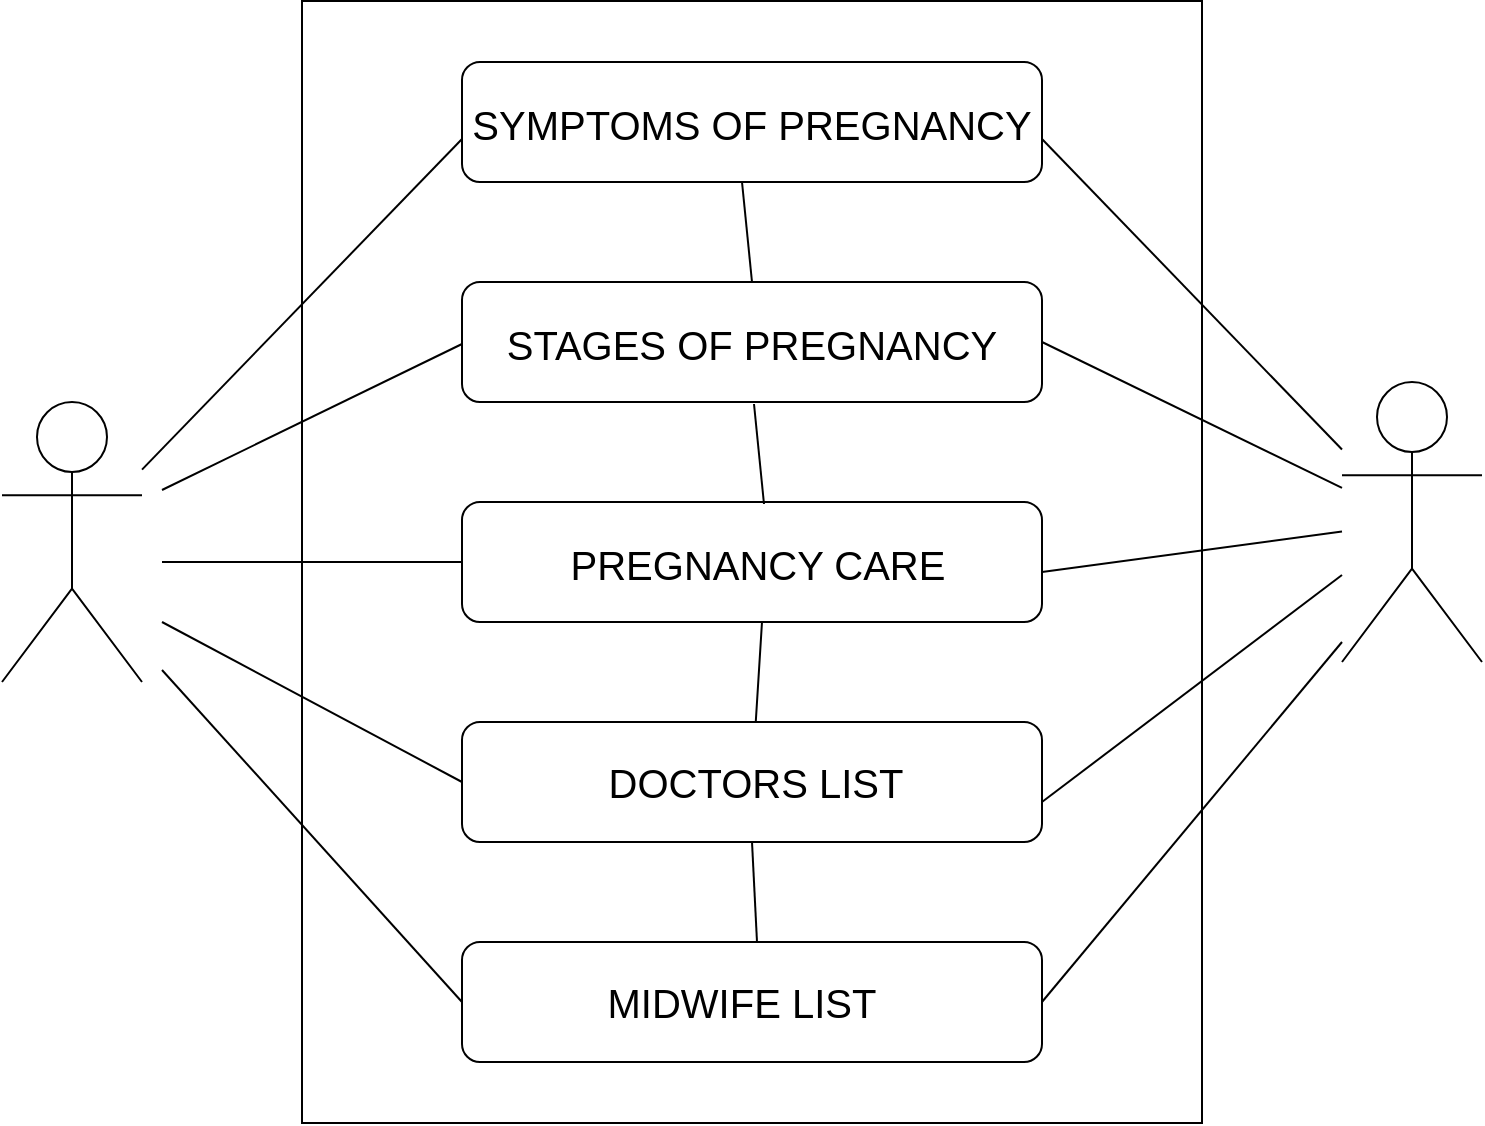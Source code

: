 <mxfile version="12.6.7" type="github"><diagram id="jgCi7Rsl06XAKl4pDm94" name="Page-1"><mxGraphModel dx="1038" dy="580" grid="1" gridSize="10" guides="1" tooltips="1" connect="1" arrows="1" fold="1" page="1" pageScale="1" pageWidth="850" pageHeight="1100" math="0" shadow="0"><root><mxCell id="0"/><mxCell id="1" parent="0"/><mxCell id="dk_FJfvhC-7s0d57e2fP-26" value="" style="rounded=0;whiteSpace=wrap;html=1;fontSize=20;" vertex="1" parent="1"><mxGeometry x="201" y="265.5" width="450" height="561" as="geometry"/></mxCell><mxCell id="dk_FJfvhC-7s0d57e2fP-1" value="" style="shape=umlActor;verticalLabelPosition=bottom;labelBackgroundColor=#ffffff;verticalAlign=top;html=1;outlineConnect=0;" vertex="1" parent="1"><mxGeometry x="51" y="466" width="70" height="140" as="geometry"/></mxCell><mxCell id="dk_FJfvhC-7s0d57e2fP-3" value="&lt;span style=&quot;color: rgba(0 , 0 , 0 , 0) ; font-family: monospace ; font-size: 0px&quot;&gt;%3CmxGraphModel%3E%3Croot%3E%3CmxCell%20id%3D%220%22%2F%3E%3CmxCell%20id%3D%221%22%20parent%3D%220%22%2F%3E%3CmxCell%20id%3D%222%22%20value%3D%22Actor%22%20style%3D%22shape%3DumlActor%3BverticalLabelPosition%3Dbottom%3BlabelBackgroundColor%3D%23ffffff%3BverticalAlign%3Dtop%3Bhtml%3D1%3BoutlineConnect%3D0%3B%22%20vertex%3D%221%22%20parent%3D%221%22%3E%3CmxGeometry%20x%3D%2230%22%20y%3D%22250%22%20width%3D%2270%22%20height%3D%22140%22%20as%3D%22geometry%22%2F%3E%3C%2FmxCell%3E%3C%2Froot%3E%3C%2FmxGraphModel%3E&lt;/span&gt;" style="text;html=1;align=center;verticalAlign=middle;resizable=0;points=[];autosize=1;" vertex="1" parent="1"><mxGeometry x="771" y="580" width="20" height="20" as="geometry"/></mxCell><mxCell id="dk_FJfvhC-7s0d57e2fP-6" value="" style="shape=umlActor;verticalLabelPosition=bottom;labelBackgroundColor=#ffffff;verticalAlign=top;html=1;outlineConnect=0;" vertex="1" parent="1"><mxGeometry x="721" y="456" width="70" height="140" as="geometry"/></mxCell><mxCell id="dk_FJfvhC-7s0d57e2fP-21" value="" style="group" vertex="1" connectable="0" parent="1"><mxGeometry x="281" y="296" width="290" height="60" as="geometry"/></mxCell><mxCell id="dk_FJfvhC-7s0d57e2fP-8" value="" style="rounded=1;whiteSpace=wrap;html=1;" vertex="1" parent="dk_FJfvhC-7s0d57e2fP-21"><mxGeometry width="290" height="60" as="geometry"/></mxCell><mxCell id="dk_FJfvhC-7s0d57e2fP-14" value="SYMPTOMS OF PREGNANCY" style="text;html=1;strokeColor=none;fillColor=none;align=center;verticalAlign=middle;whiteSpace=wrap;rounded=0;fontSize=20;" vertex="1" parent="dk_FJfvhC-7s0d57e2fP-21"><mxGeometry y="16" width="290" height="30" as="geometry"/></mxCell><mxCell id="dk_FJfvhC-7s0d57e2fP-22" value="" style="group" vertex="1" connectable="0" parent="1"><mxGeometry x="281" y="406" width="290" height="60" as="geometry"/></mxCell><mxCell id="dk_FJfvhC-7s0d57e2fP-9" value="" style="rounded=1;whiteSpace=wrap;html=1;" vertex="1" parent="dk_FJfvhC-7s0d57e2fP-22"><mxGeometry width="290" height="60" as="geometry"/></mxCell><mxCell id="dk_FJfvhC-7s0d57e2fP-16" value="STAGES OF PREGNANCY" style="text;html=1;strokeColor=none;fillColor=none;align=center;verticalAlign=middle;whiteSpace=wrap;rounded=0;fontSize=20;" vertex="1" parent="dk_FJfvhC-7s0d57e2fP-22"><mxGeometry y="16" width="290" height="30" as="geometry"/></mxCell><mxCell id="dk_FJfvhC-7s0d57e2fP-23" value="" style="group" vertex="1" connectable="0" parent="1"><mxGeometry x="281" y="516" width="290" height="60" as="geometry"/></mxCell><mxCell id="dk_FJfvhC-7s0d57e2fP-10" value="" style="rounded=1;whiteSpace=wrap;html=1;" vertex="1" parent="dk_FJfvhC-7s0d57e2fP-23"><mxGeometry width="290" height="60" as="geometry"/></mxCell><mxCell id="dk_FJfvhC-7s0d57e2fP-17" value="PREGNANCY CARE" style="text;html=1;strokeColor=none;fillColor=none;align=center;verticalAlign=middle;whiteSpace=wrap;rounded=0;fontSize=20;" vertex="1" parent="dk_FJfvhC-7s0d57e2fP-23"><mxGeometry x="48" y="13" width="200" height="35" as="geometry"/></mxCell><mxCell id="dk_FJfvhC-7s0d57e2fP-24" value="" style="group" vertex="1" connectable="0" parent="1"><mxGeometry x="281" y="626" width="290" height="60" as="geometry"/></mxCell><mxCell id="dk_FJfvhC-7s0d57e2fP-11" value="" style="rounded=1;whiteSpace=wrap;html=1;" vertex="1" parent="dk_FJfvhC-7s0d57e2fP-24"><mxGeometry width="290" height="60" as="geometry"/></mxCell><mxCell id="dk_FJfvhC-7s0d57e2fP-18" value="DOCTORS LIST" style="text;html=1;strokeColor=none;fillColor=none;align=center;verticalAlign=middle;whiteSpace=wrap;rounded=0;fontSize=20;" vertex="1" parent="dk_FJfvhC-7s0d57e2fP-24"><mxGeometry x="47" y="15" width="200" height="30" as="geometry"/></mxCell><mxCell id="dk_FJfvhC-7s0d57e2fP-25" value="" style="group" vertex="1" connectable="0" parent="1"><mxGeometry x="281" y="736" width="290" height="60" as="geometry"/></mxCell><mxCell id="dk_FJfvhC-7s0d57e2fP-12" value="" style="rounded=1;whiteSpace=wrap;html=1;" vertex="1" parent="dk_FJfvhC-7s0d57e2fP-25"><mxGeometry width="290" height="60" as="geometry"/></mxCell><mxCell id="dk_FJfvhC-7s0d57e2fP-19" value="MIDWIFE LIST" style="text;html=1;strokeColor=none;fillColor=none;align=center;verticalAlign=middle;whiteSpace=wrap;rounded=0;fontSize=20;" vertex="1" parent="dk_FJfvhC-7s0d57e2fP-25"><mxGeometry x="40" y="15" width="200" height="30" as="geometry"/></mxCell><mxCell id="dk_FJfvhC-7s0d57e2fP-28" value="" style="endArrow=none;html=1;fontSize=20;entryX=0;entryY=0.75;entryDx=0;entryDy=0;" edge="1" parent="1" source="dk_FJfvhC-7s0d57e2fP-1" target="dk_FJfvhC-7s0d57e2fP-14"><mxGeometry width="50" height="50" relative="1" as="geometry"><mxPoint x="131" y="496" as="sourcePoint"/><mxPoint x="181" y="446" as="targetPoint"/></mxGeometry></mxCell><mxCell id="dk_FJfvhC-7s0d57e2fP-29" value="" style="endArrow=none;html=1;fontSize=20;entryX=0;entryY=0.5;entryDx=0;entryDy=0;" edge="1" parent="1" target="dk_FJfvhC-7s0d57e2fP-16"><mxGeometry width="50" height="50" relative="1" as="geometry"><mxPoint x="131" y="510" as="sourcePoint"/><mxPoint x="181" y="460" as="targetPoint"/></mxGeometry></mxCell><mxCell id="dk_FJfvhC-7s0d57e2fP-31" value="" style="endArrow=none;html=1;fontSize=20;" edge="1" parent="1" target="dk_FJfvhC-7s0d57e2fP-10"><mxGeometry width="50" height="50" relative="1" as="geometry"><mxPoint x="131" y="546" as="sourcePoint"/><mxPoint x="221" y="396" as="targetPoint"/></mxGeometry></mxCell><mxCell id="dk_FJfvhC-7s0d57e2fP-33" value="" style="endArrow=none;html=1;fontSize=20;entryX=0;entryY=0.5;entryDx=0;entryDy=0;" edge="1" parent="1" target="dk_FJfvhC-7s0d57e2fP-11"><mxGeometry width="50" height="50" relative="1" as="geometry"><mxPoint x="131" y="576" as="sourcePoint"/><mxPoint x="281" y="503" as="targetPoint"/></mxGeometry></mxCell><mxCell id="dk_FJfvhC-7s0d57e2fP-34" value="" style="endArrow=none;html=1;fontSize=20;entryX=0;entryY=0.5;entryDx=0;entryDy=0;" edge="1" parent="1" target="dk_FJfvhC-7s0d57e2fP-12"><mxGeometry width="50" height="50" relative="1" as="geometry"><mxPoint x="131" y="600.004" as="sourcePoint"/><mxPoint x="281" y="441.49" as="targetPoint"/></mxGeometry></mxCell><mxCell id="dk_FJfvhC-7s0d57e2fP-35" value="" style="endArrow=none;html=1;fontSize=20;exitX=0.5;exitY=0;exitDx=0;exitDy=0;" edge="1" parent="1" source="dk_FJfvhC-7s0d57e2fP-9"><mxGeometry width="50" height="50" relative="1" as="geometry"><mxPoint x="371" y="406" as="sourcePoint"/><mxPoint x="421" y="356" as="targetPoint"/></mxGeometry></mxCell><mxCell id="dk_FJfvhC-7s0d57e2fP-37" value="" style="endArrow=none;html=1;fontSize=20;" edge="1" parent="1" source="dk_FJfvhC-7s0d57e2fP-11"><mxGeometry width="50" height="50" relative="1" as="geometry"><mxPoint x="427" y="630" as="sourcePoint"/><mxPoint x="431" y="576" as="targetPoint"/></mxGeometry></mxCell><mxCell id="dk_FJfvhC-7s0d57e2fP-38" value="" style="endArrow=none;html=1;fontSize=20;exitX=0.5;exitY=0;exitDx=0;exitDy=0;" edge="1" parent="1"><mxGeometry width="50" height="50" relative="1" as="geometry"><mxPoint x="432" y="517" as="sourcePoint"/><mxPoint x="427" y="467" as="targetPoint"/></mxGeometry></mxCell><mxCell id="dk_FJfvhC-7s0d57e2fP-36" value="" style="endArrow=none;html=1;fontSize=20;exitX=0.5;exitY=0;exitDx=0;exitDy=0;entryX=0.5;entryY=1;entryDx=0;entryDy=0;" edge="1" parent="1" target="dk_FJfvhC-7s0d57e2fP-11"><mxGeometry width="50" height="50" relative="1" as="geometry"><mxPoint x="428.5" y="736" as="sourcePoint"/><mxPoint x="423.5" y="686" as="targetPoint"/></mxGeometry></mxCell><mxCell id="dk_FJfvhC-7s0d57e2fP-39" value="" style="endArrow=none;html=1;fontSize=20;exitX=1;exitY=0.5;exitDx=0;exitDy=0;" edge="1" parent="1" source="dk_FJfvhC-7s0d57e2fP-12"><mxGeometry width="50" height="50" relative="1" as="geometry"><mxPoint x="671" y="636" as="sourcePoint"/><mxPoint x="721" y="586" as="targetPoint"/></mxGeometry></mxCell><mxCell id="dk_FJfvhC-7s0d57e2fP-40" value="" style="endArrow=none;html=1;fontSize=20;" edge="1" parent="1" target="dk_FJfvhC-7s0d57e2fP-6"><mxGeometry width="50" height="50" relative="1" as="geometry"><mxPoint x="571" y="666" as="sourcePoint"/><mxPoint x="711" y="576" as="targetPoint"/></mxGeometry></mxCell><mxCell id="dk_FJfvhC-7s0d57e2fP-41" value="" style="endArrow=none;html=1;fontSize=20;" edge="1" parent="1" target="dk_FJfvhC-7s0d57e2fP-6"><mxGeometry width="50" height="50" relative="1" as="geometry"><mxPoint x="571" y="551" as="sourcePoint"/><mxPoint x="621" y="501" as="targetPoint"/></mxGeometry></mxCell><mxCell id="dk_FJfvhC-7s0d57e2fP-42" value="" style="endArrow=none;html=1;fontSize=20;" edge="1" parent="1" target="dk_FJfvhC-7s0d57e2fP-6"><mxGeometry width="50" height="50" relative="1" as="geometry"><mxPoint x="571" y="436" as="sourcePoint"/><mxPoint x="621" y="386" as="targetPoint"/></mxGeometry></mxCell><mxCell id="dk_FJfvhC-7s0d57e2fP-43" value="" style="endArrow=none;html=1;fontSize=20;exitX=1;exitY=0.75;exitDx=0;exitDy=0;" edge="1" parent="1" source="dk_FJfvhC-7s0d57e2fP-14" target="dk_FJfvhC-7s0d57e2fP-6"><mxGeometry width="50" height="50" relative="1" as="geometry"><mxPoint x="601" y="461" as="sourcePoint"/><mxPoint x="651" y="411" as="targetPoint"/></mxGeometry></mxCell></root></mxGraphModel></diagram></mxfile>
